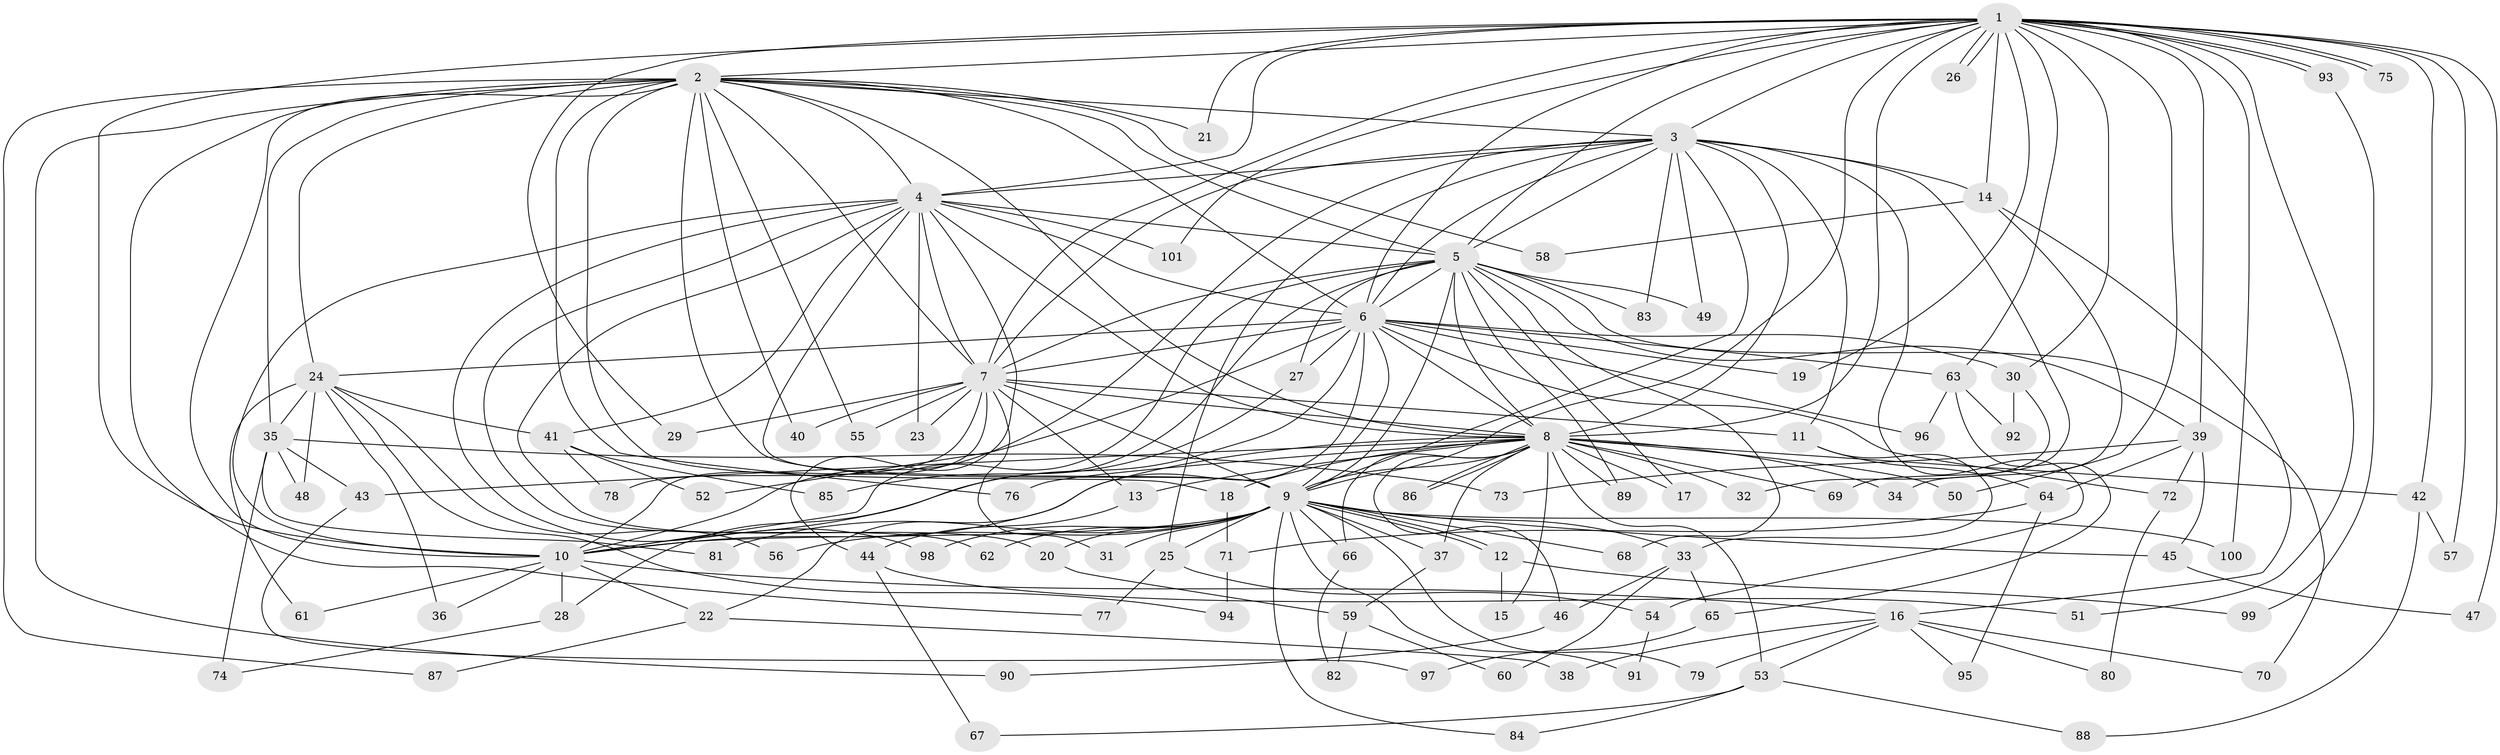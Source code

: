 // coarse degree distribution, {25: 0.012658227848101266, 16: 0.012658227848101266, 13: 0.012658227848101266, 18: 0.012658227848101266, 30: 0.012658227848101266, 21: 0.012658227848101266, 24: 0.012658227848101266, 4: 0.08860759493670886, 3: 0.13924050632911392, 5: 0.06329113924050633, 8: 0.012658227848101266, 2: 0.5443037974683544, 9: 0.012658227848101266, 6: 0.02531645569620253, 7: 0.012658227848101266, 1: 0.012658227848101266}
// Generated by graph-tools (version 1.1) at 2025/23/03/03/25 07:23:43]
// undirected, 101 vertices, 227 edges
graph export_dot {
graph [start="1"]
  node [color=gray90,style=filled];
  1;
  2;
  3;
  4;
  5;
  6;
  7;
  8;
  9;
  10;
  11;
  12;
  13;
  14;
  15;
  16;
  17;
  18;
  19;
  20;
  21;
  22;
  23;
  24;
  25;
  26;
  27;
  28;
  29;
  30;
  31;
  32;
  33;
  34;
  35;
  36;
  37;
  38;
  39;
  40;
  41;
  42;
  43;
  44;
  45;
  46;
  47;
  48;
  49;
  50;
  51;
  52;
  53;
  54;
  55;
  56;
  57;
  58;
  59;
  60;
  61;
  62;
  63;
  64;
  65;
  66;
  67;
  68;
  69;
  70;
  71;
  72;
  73;
  74;
  75;
  76;
  77;
  78;
  79;
  80;
  81;
  82;
  83;
  84;
  85;
  86;
  87;
  88;
  89;
  90;
  91;
  92;
  93;
  94;
  95;
  96;
  97;
  98;
  99;
  100;
  101;
  1 -- 2;
  1 -- 3;
  1 -- 4;
  1 -- 5;
  1 -- 6;
  1 -- 7;
  1 -- 8;
  1 -- 9;
  1 -- 10;
  1 -- 14;
  1 -- 19;
  1 -- 21;
  1 -- 26;
  1 -- 26;
  1 -- 29;
  1 -- 30;
  1 -- 39;
  1 -- 42;
  1 -- 47;
  1 -- 50;
  1 -- 51;
  1 -- 57;
  1 -- 63;
  1 -- 75;
  1 -- 75;
  1 -- 93;
  1 -- 93;
  1 -- 100;
  1 -- 101;
  2 -- 3;
  2 -- 4;
  2 -- 5;
  2 -- 6;
  2 -- 7;
  2 -- 8;
  2 -- 9;
  2 -- 10;
  2 -- 18;
  2 -- 21;
  2 -- 24;
  2 -- 35;
  2 -- 40;
  2 -- 55;
  2 -- 58;
  2 -- 76;
  2 -- 77;
  2 -- 87;
  2 -- 90;
  3 -- 4;
  3 -- 5;
  3 -- 6;
  3 -- 7;
  3 -- 8;
  3 -- 9;
  3 -- 10;
  3 -- 11;
  3 -- 14;
  3 -- 25;
  3 -- 49;
  3 -- 54;
  3 -- 69;
  3 -- 83;
  4 -- 5;
  4 -- 6;
  4 -- 7;
  4 -- 8;
  4 -- 9;
  4 -- 10;
  4 -- 20;
  4 -- 23;
  4 -- 41;
  4 -- 44;
  4 -- 62;
  4 -- 98;
  4 -- 101;
  5 -- 6;
  5 -- 7;
  5 -- 8;
  5 -- 9;
  5 -- 10;
  5 -- 17;
  5 -- 27;
  5 -- 28;
  5 -- 39;
  5 -- 49;
  5 -- 68;
  5 -- 70;
  5 -- 83;
  5 -- 89;
  6 -- 7;
  6 -- 8;
  6 -- 9;
  6 -- 10;
  6 -- 19;
  6 -- 22;
  6 -- 24;
  6 -- 27;
  6 -- 30;
  6 -- 52;
  6 -- 63;
  6 -- 72;
  6 -- 96;
  7 -- 8;
  7 -- 9;
  7 -- 10;
  7 -- 11;
  7 -- 13;
  7 -- 23;
  7 -- 29;
  7 -- 31;
  7 -- 40;
  7 -- 55;
  7 -- 78;
  8 -- 9;
  8 -- 10;
  8 -- 13;
  8 -- 15;
  8 -- 17;
  8 -- 18;
  8 -- 32;
  8 -- 34;
  8 -- 37;
  8 -- 42;
  8 -- 43;
  8 -- 46;
  8 -- 50;
  8 -- 53;
  8 -- 66;
  8 -- 69;
  8 -- 76;
  8 -- 86;
  8 -- 86;
  8 -- 89;
  9 -- 10;
  9 -- 12;
  9 -- 12;
  9 -- 20;
  9 -- 25;
  9 -- 31;
  9 -- 33;
  9 -- 37;
  9 -- 45;
  9 -- 56;
  9 -- 62;
  9 -- 66;
  9 -- 68;
  9 -- 79;
  9 -- 81;
  9 -- 84;
  9 -- 91;
  9 -- 98;
  9 -- 100;
  10 -- 16;
  10 -- 22;
  10 -- 28;
  10 -- 36;
  10 -- 61;
  11 -- 33;
  11 -- 64;
  12 -- 15;
  12 -- 99;
  13 -- 44;
  14 -- 16;
  14 -- 34;
  14 -- 58;
  16 -- 38;
  16 -- 53;
  16 -- 70;
  16 -- 79;
  16 -- 80;
  16 -- 95;
  18 -- 71;
  20 -- 59;
  22 -- 38;
  22 -- 87;
  24 -- 35;
  24 -- 36;
  24 -- 41;
  24 -- 48;
  24 -- 56;
  24 -- 61;
  24 -- 94;
  25 -- 54;
  25 -- 77;
  27 -- 85;
  28 -- 74;
  30 -- 32;
  30 -- 92;
  33 -- 46;
  33 -- 60;
  33 -- 65;
  35 -- 43;
  35 -- 48;
  35 -- 73;
  35 -- 74;
  35 -- 81;
  37 -- 59;
  39 -- 45;
  39 -- 64;
  39 -- 72;
  39 -- 73;
  41 -- 52;
  41 -- 78;
  41 -- 85;
  42 -- 57;
  42 -- 88;
  43 -- 97;
  44 -- 51;
  44 -- 67;
  45 -- 47;
  46 -- 90;
  53 -- 67;
  53 -- 84;
  53 -- 88;
  54 -- 91;
  59 -- 60;
  59 -- 82;
  63 -- 65;
  63 -- 92;
  63 -- 96;
  64 -- 71;
  64 -- 95;
  65 -- 97;
  66 -- 82;
  71 -- 94;
  72 -- 80;
  93 -- 99;
}
